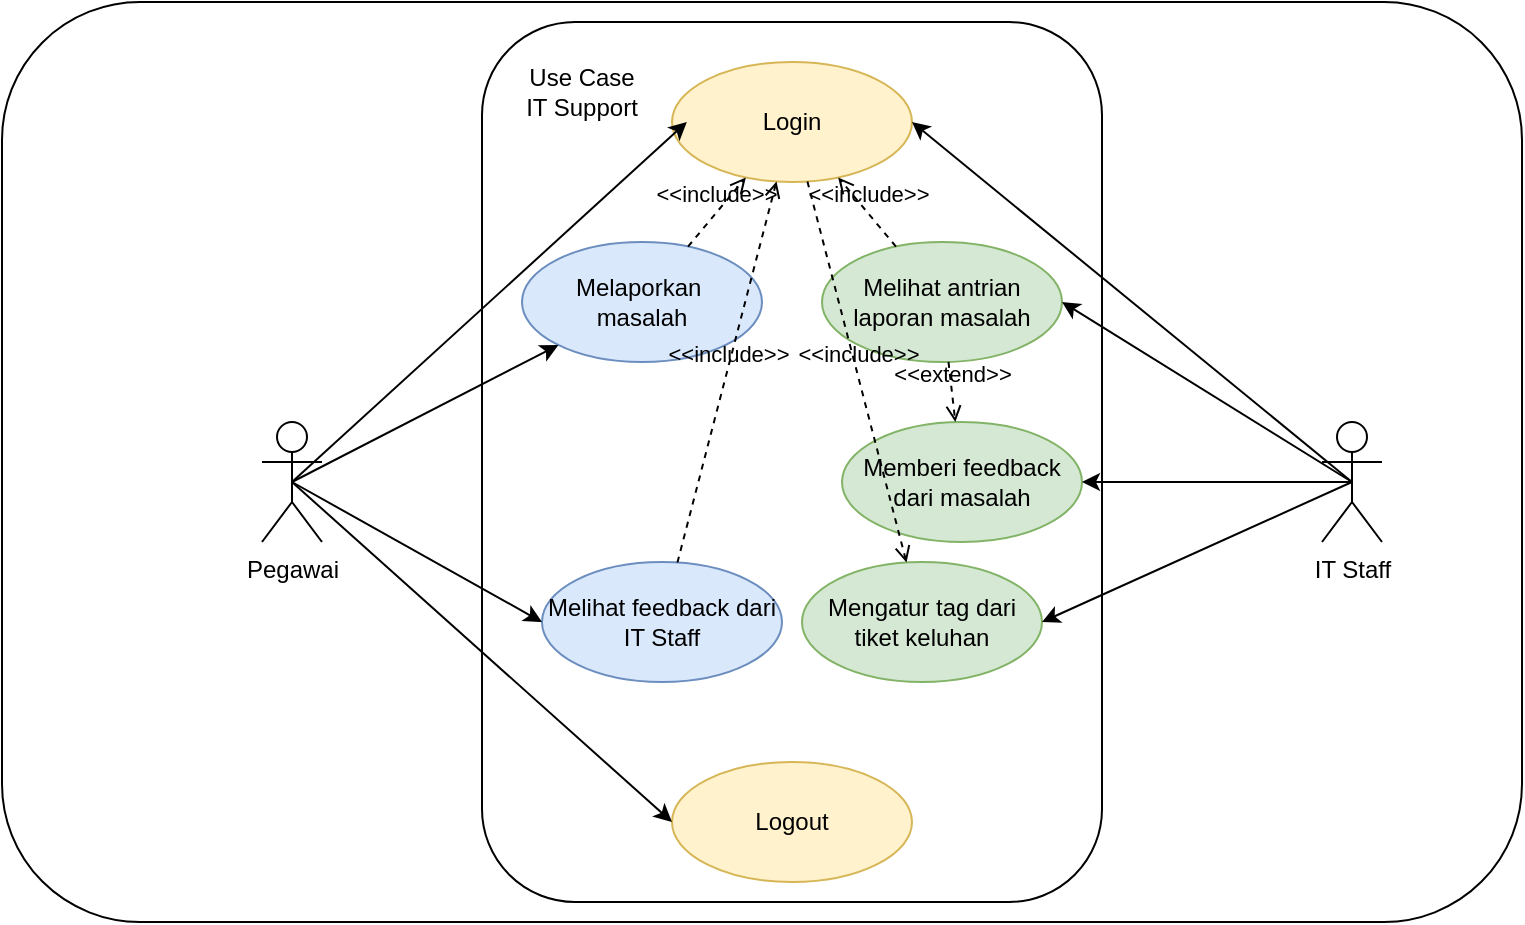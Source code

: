 <mxfile version="24.7.17">
  <diagram name="Page-1" id="hQoez4_xgH330FL1FIst">
    <mxGraphModel dx="1050" dy="522" grid="1" gridSize="10" guides="1" tooltips="1" connect="1" arrows="1" fold="1" page="1" pageScale="1" pageWidth="850" pageHeight="1100" math="0" shadow="0">
      <root>
        <mxCell id="0" />
        <mxCell id="1" parent="0" />
        <mxCell id="B7KzWM2no9Z8OanRclpU-8" value="" style="rounded=1;whiteSpace=wrap;html=1;" vertex="1" parent="1">
          <mxGeometry x="50" y="30" width="760" height="460" as="geometry" />
        </mxCell>
        <mxCell id="B7KzWM2no9Z8OanRclpU-1" value="Pegawai" style="shape=umlActor;verticalLabelPosition=bottom;verticalAlign=top;html=1;" vertex="1" parent="1">
          <mxGeometry x="180" y="240" width="30" height="60" as="geometry" />
        </mxCell>
        <mxCell id="B7KzWM2no9Z8OanRclpU-2" value="IT Staff" style="shape=umlActor;verticalLabelPosition=bottom;verticalAlign=top;html=1;" vertex="1" parent="1">
          <mxGeometry x="710" y="240" width="30" height="60" as="geometry" />
        </mxCell>
        <mxCell id="B7KzWM2no9Z8OanRclpU-9" value="" style="rounded=1;whiteSpace=wrap;html=1;" vertex="1" parent="1">
          <mxGeometry x="290" y="40" width="310" height="440" as="geometry" />
        </mxCell>
        <mxCell id="B7KzWM2no9Z8OanRclpU-10" value="Use Case IT Support" style="text;html=1;align=center;verticalAlign=middle;whiteSpace=wrap;rounded=0;" vertex="1" parent="1">
          <mxGeometry x="310" y="60" width="60" height="30" as="geometry" />
        </mxCell>
        <mxCell id="B7KzWM2no9Z8OanRclpU-11" value="Login" style="ellipse;whiteSpace=wrap;html=1;fillColor=#fff2cc;strokeColor=#d6b656;" vertex="1" parent="1">
          <mxGeometry x="385" y="60" width="120" height="60" as="geometry" />
        </mxCell>
        <mxCell id="B7KzWM2no9Z8OanRclpU-12" value="Logout" style="ellipse;whiteSpace=wrap;html=1;fillColor=#fff2cc;strokeColor=#d6b656;" vertex="1" parent="1">
          <mxGeometry x="385" y="410" width="120" height="60" as="geometry" />
        </mxCell>
        <mxCell id="B7KzWM2no9Z8OanRclpU-13" value="Melihat feedback dari IT Staff" style="ellipse;whiteSpace=wrap;html=1;fillColor=#dae8fc;strokeColor=#6c8ebf;" vertex="1" parent="1">
          <mxGeometry x="320" y="310" width="120" height="60" as="geometry" />
        </mxCell>
        <mxCell id="B7KzWM2no9Z8OanRclpU-14" value="Melaporkan&amp;nbsp;&lt;div&gt;masalah&lt;/div&gt;" style="ellipse;whiteSpace=wrap;html=1;fillColor=#dae8fc;strokeColor=#6c8ebf;" vertex="1" parent="1">
          <mxGeometry x="310" y="150" width="120" height="60" as="geometry" />
        </mxCell>
        <mxCell id="B7KzWM2no9Z8OanRclpU-15" value="Mengatur tag dari tiket keluhan" style="ellipse;whiteSpace=wrap;html=1;fillColor=#d5e8d4;strokeColor=#82b366;" vertex="1" parent="1">
          <mxGeometry x="450" y="310" width="120" height="60" as="geometry" />
        </mxCell>
        <mxCell id="B7KzWM2no9Z8OanRclpU-16" value="Memberi feedback dari masalah" style="ellipse;whiteSpace=wrap;html=1;fillColor=#d5e8d4;strokeColor=#82b366;" vertex="1" parent="1">
          <mxGeometry x="470" y="240" width="120" height="60" as="geometry" />
        </mxCell>
        <mxCell id="B7KzWM2no9Z8OanRclpU-17" value="Melihat antrian laporan masalah" style="ellipse;whiteSpace=wrap;html=1;fillColor=#d5e8d4;strokeColor=#82b366;" vertex="1" parent="1">
          <mxGeometry x="460" y="150" width="120" height="60" as="geometry" />
        </mxCell>
        <mxCell id="B7KzWM2no9Z8OanRclpU-18" value="&amp;lt;&amp;lt;include&amp;gt;&amp;gt;" style="html=1;verticalAlign=bottom;labelBackgroundColor=none;endArrow=open;endFill=0;dashed=1;rounded=0;" edge="1" parent="1" source="B7KzWM2no9Z8OanRclpU-14" target="B7KzWM2no9Z8OanRclpU-11">
          <mxGeometry width="160" relative="1" as="geometry">
            <mxPoint x="340" y="290" as="sourcePoint" />
            <mxPoint x="500" y="290" as="targetPoint" />
          </mxGeometry>
        </mxCell>
        <mxCell id="B7KzWM2no9Z8OanRclpU-20" value="&amp;lt;&amp;lt;include&amp;gt;&amp;gt;" style="html=1;verticalAlign=bottom;labelBackgroundColor=none;endArrow=open;endFill=0;dashed=1;rounded=0;" edge="1" parent="1" source="B7KzWM2no9Z8OanRclpU-17" target="B7KzWM2no9Z8OanRclpU-11">
          <mxGeometry width="160" relative="1" as="geometry">
            <mxPoint x="340" y="290" as="sourcePoint" />
            <mxPoint x="500" y="290" as="targetPoint" />
          </mxGeometry>
        </mxCell>
        <mxCell id="B7KzWM2no9Z8OanRclpU-23" value="&amp;lt;&amp;lt;extend&amp;gt;&amp;gt;" style="html=1;verticalAlign=bottom;labelBackgroundColor=none;endArrow=open;endFill=0;dashed=1;rounded=0;" edge="1" parent="1" source="B7KzWM2no9Z8OanRclpU-17" target="B7KzWM2no9Z8OanRclpU-16">
          <mxGeometry width="160" relative="1" as="geometry">
            <mxPoint x="340" y="290" as="sourcePoint" />
            <mxPoint x="530" y="230" as="targetPoint" />
          </mxGeometry>
        </mxCell>
        <mxCell id="B7KzWM2no9Z8OanRclpU-25" value="" style="endArrow=classic;html=1;rounded=0;exitX=0.5;exitY=0.5;exitDx=0;exitDy=0;exitPerimeter=0;" edge="1" parent="1" source="B7KzWM2no9Z8OanRclpU-1" target="B7KzWM2no9Z8OanRclpU-14">
          <mxGeometry width="50" height="50" relative="1" as="geometry">
            <mxPoint x="400" y="310" as="sourcePoint" />
            <mxPoint x="450" y="260" as="targetPoint" />
          </mxGeometry>
        </mxCell>
        <mxCell id="B7KzWM2no9Z8OanRclpU-26" value="" style="endArrow=classic;html=1;rounded=0;exitX=0.5;exitY=0.5;exitDx=0;exitDy=0;exitPerimeter=0;entryX=0.062;entryY=0.5;entryDx=0;entryDy=0;entryPerimeter=0;" edge="1" parent="1" source="B7KzWM2no9Z8OanRclpU-1" target="B7KzWM2no9Z8OanRclpU-11">
          <mxGeometry width="50" height="50" relative="1" as="geometry">
            <mxPoint x="400" y="310" as="sourcePoint" />
            <mxPoint x="450" y="260" as="targetPoint" />
          </mxGeometry>
        </mxCell>
        <mxCell id="B7KzWM2no9Z8OanRclpU-27" value="" style="endArrow=classic;startArrow=none;html=1;rounded=0;exitX=0.5;exitY=0.5;exitDx=0;exitDy=0;exitPerimeter=0;entryX=0;entryY=0.5;entryDx=0;entryDy=0;startFill=0;" edge="1" parent="1" source="B7KzWM2no9Z8OanRclpU-1" target="B7KzWM2no9Z8OanRclpU-13">
          <mxGeometry width="50" height="50" relative="1" as="geometry">
            <mxPoint x="400" y="310" as="sourcePoint" />
            <mxPoint x="450" y="260" as="targetPoint" />
          </mxGeometry>
        </mxCell>
        <mxCell id="B7KzWM2no9Z8OanRclpU-29" value="" style="endArrow=classic;html=1;rounded=0;exitX=0.5;exitY=0.5;exitDx=0;exitDy=0;exitPerimeter=0;entryX=0;entryY=0.5;entryDx=0;entryDy=0;" edge="1" parent="1" source="B7KzWM2no9Z8OanRclpU-1" target="B7KzWM2no9Z8OanRclpU-12">
          <mxGeometry width="50" height="50" relative="1" as="geometry">
            <mxPoint x="400" y="310" as="sourcePoint" />
            <mxPoint x="450" y="260" as="targetPoint" />
          </mxGeometry>
        </mxCell>
        <mxCell id="B7KzWM2no9Z8OanRclpU-31" value="" style="endArrow=classic;html=1;rounded=0;entryX=1;entryY=0.5;entryDx=0;entryDy=0;exitX=0.5;exitY=0.5;exitDx=0;exitDy=0;exitPerimeter=0;" edge="1" parent="1" source="B7KzWM2no9Z8OanRclpU-2" target="B7KzWM2no9Z8OanRclpU-11">
          <mxGeometry width="50" height="50" relative="1" as="geometry">
            <mxPoint x="400" y="330" as="sourcePoint" />
            <mxPoint x="450" y="280" as="targetPoint" />
          </mxGeometry>
        </mxCell>
        <mxCell id="B7KzWM2no9Z8OanRclpU-32" value="" style="endArrow=classic;html=1;rounded=0;entryX=1;entryY=0.5;entryDx=0;entryDy=0;exitX=0.5;exitY=0.5;exitDx=0;exitDy=0;exitPerimeter=0;" edge="1" parent="1" source="B7KzWM2no9Z8OanRclpU-2" target="B7KzWM2no9Z8OanRclpU-17">
          <mxGeometry width="50" height="50" relative="1" as="geometry">
            <mxPoint x="705" y="280" as="sourcePoint" />
            <mxPoint x="515" y="120" as="targetPoint" />
          </mxGeometry>
        </mxCell>
        <mxCell id="B7KzWM2no9Z8OanRclpU-33" value="" style="endArrow=classic;html=1;rounded=0;entryX=1;entryY=0.5;entryDx=0;entryDy=0;exitX=0.5;exitY=0.5;exitDx=0;exitDy=0;exitPerimeter=0;" edge="1" parent="1" source="B7KzWM2no9Z8OanRclpU-2" target="B7KzWM2no9Z8OanRclpU-15">
          <mxGeometry width="50" height="50" relative="1" as="geometry">
            <mxPoint x="720" y="280" as="sourcePoint" />
            <mxPoint x="450" y="280" as="targetPoint" />
          </mxGeometry>
        </mxCell>
        <mxCell id="B7KzWM2no9Z8OanRclpU-34" value="" style="endArrow=classic;html=1;rounded=0;entryX=1;entryY=0.5;entryDx=0;entryDy=0;exitX=0.5;exitY=0.5;exitDx=0;exitDy=0;exitPerimeter=0;" edge="1" parent="1" source="B7KzWM2no9Z8OanRclpU-2" target="B7KzWM2no9Z8OanRclpU-16">
          <mxGeometry width="50" height="50" relative="1" as="geometry">
            <mxPoint x="400" y="330" as="sourcePoint" />
            <mxPoint x="450" y="280" as="targetPoint" />
          </mxGeometry>
        </mxCell>
        <mxCell id="B7KzWM2no9Z8OanRclpU-35" value="&amp;lt;&amp;lt;include&amp;gt;&amp;gt;" style="html=1;verticalAlign=bottom;labelBackgroundColor=none;endArrow=open;endFill=0;dashed=1;rounded=0;" edge="1" parent="1" source="B7KzWM2no9Z8OanRclpU-13" target="B7KzWM2no9Z8OanRclpU-11">
          <mxGeometry width="160" relative="1" as="geometry">
            <mxPoint x="340" y="260" as="sourcePoint" />
            <mxPoint x="500" y="260" as="targetPoint" />
          </mxGeometry>
        </mxCell>
        <mxCell id="B7KzWM2no9Z8OanRclpU-36" value="&amp;lt;&amp;lt;include&amp;gt;&amp;gt;" style="html=1;verticalAlign=bottom;labelBackgroundColor=none;endArrow=open;endFill=0;dashed=1;rounded=0;" edge="1" parent="1" source="B7KzWM2no9Z8OanRclpU-11" target="B7KzWM2no9Z8OanRclpU-15">
          <mxGeometry width="160" relative="1" as="geometry">
            <mxPoint x="300" y="310" as="sourcePoint" />
            <mxPoint x="460" y="310" as="targetPoint" />
          </mxGeometry>
        </mxCell>
      </root>
    </mxGraphModel>
  </diagram>
</mxfile>
